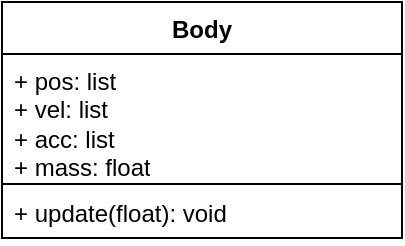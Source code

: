 <mxfile version="24.5.2" type="google">
  <diagram name="Page-1" id="UPcenuZyCLTetnQCZN48">
    <mxGraphModel grid="1" page="1" gridSize="10" guides="1" tooltips="1" connect="1" arrows="1" fold="1" pageScale="1" pageWidth="850" pageHeight="1100" math="0" shadow="0">
      <root>
        <mxCell id="0" />
        <mxCell id="1" parent="0" />
        <mxCell id="AqcVJ9asn28zeckG-uDI-2" value="Body" style="swimlane;fontStyle=1;align=center;verticalAlign=top;childLayout=stackLayout;horizontal=1;startSize=26;horizontalStack=0;resizeParent=1;resizeParentMax=0;resizeLast=0;collapsible=1;marginBottom=0;whiteSpace=wrap;html=1;" vertex="1" parent="1">
          <mxGeometry x="80" y="40" width="200" height="118" as="geometry" />
        </mxCell>
        <mxCell id="AqcVJ9asn28zeckG-uDI-3" value="&lt;div&gt;&lt;div&gt;+ pos: list&lt;/div&gt;&lt;div&gt;+ vel: list&lt;/div&gt;&lt;div&gt;+ acc: list&lt;/div&gt;&lt;div&gt;+ mass: float&lt;/div&gt;&lt;/div&gt;" style="text;strokeColor=none;fillColor=none;align=left;verticalAlign=top;spacingLeft=4;spacingRight=4;overflow=hidden;rotatable=0;points=[[0,0.5],[1,0.5]];portConstraint=eastwest;whiteSpace=wrap;html=1;" vertex="1" parent="AqcVJ9asn28zeckG-uDI-2">
          <mxGeometry y="26" width="200" height="64" as="geometry" />
        </mxCell>
        <mxCell id="AqcVJ9asn28zeckG-uDI-4" value="" style="line;strokeWidth=1;fillColor=none;align=left;verticalAlign=middle;spacingTop=-1;spacingLeft=3;spacingRight=3;rotatable=0;labelPosition=right;points=[];portConstraint=eastwest;strokeColor=inherit;" vertex="1" parent="AqcVJ9asn28zeckG-uDI-2">
          <mxGeometry y="90" width="200" height="2" as="geometry" />
        </mxCell>
        <mxCell id="AqcVJ9asn28zeckG-uDI-5" value="+ update(float): void" style="text;strokeColor=none;fillColor=none;align=left;verticalAlign=top;spacingLeft=4;spacingRight=4;overflow=hidden;rotatable=0;points=[[0,0.5],[1,0.5]];portConstraint=eastwest;whiteSpace=wrap;html=1;" vertex="1" parent="AqcVJ9asn28zeckG-uDI-2">
          <mxGeometry y="92" width="200" height="26" as="geometry" />
        </mxCell>
      </root>
    </mxGraphModel>
  </diagram>
</mxfile>
